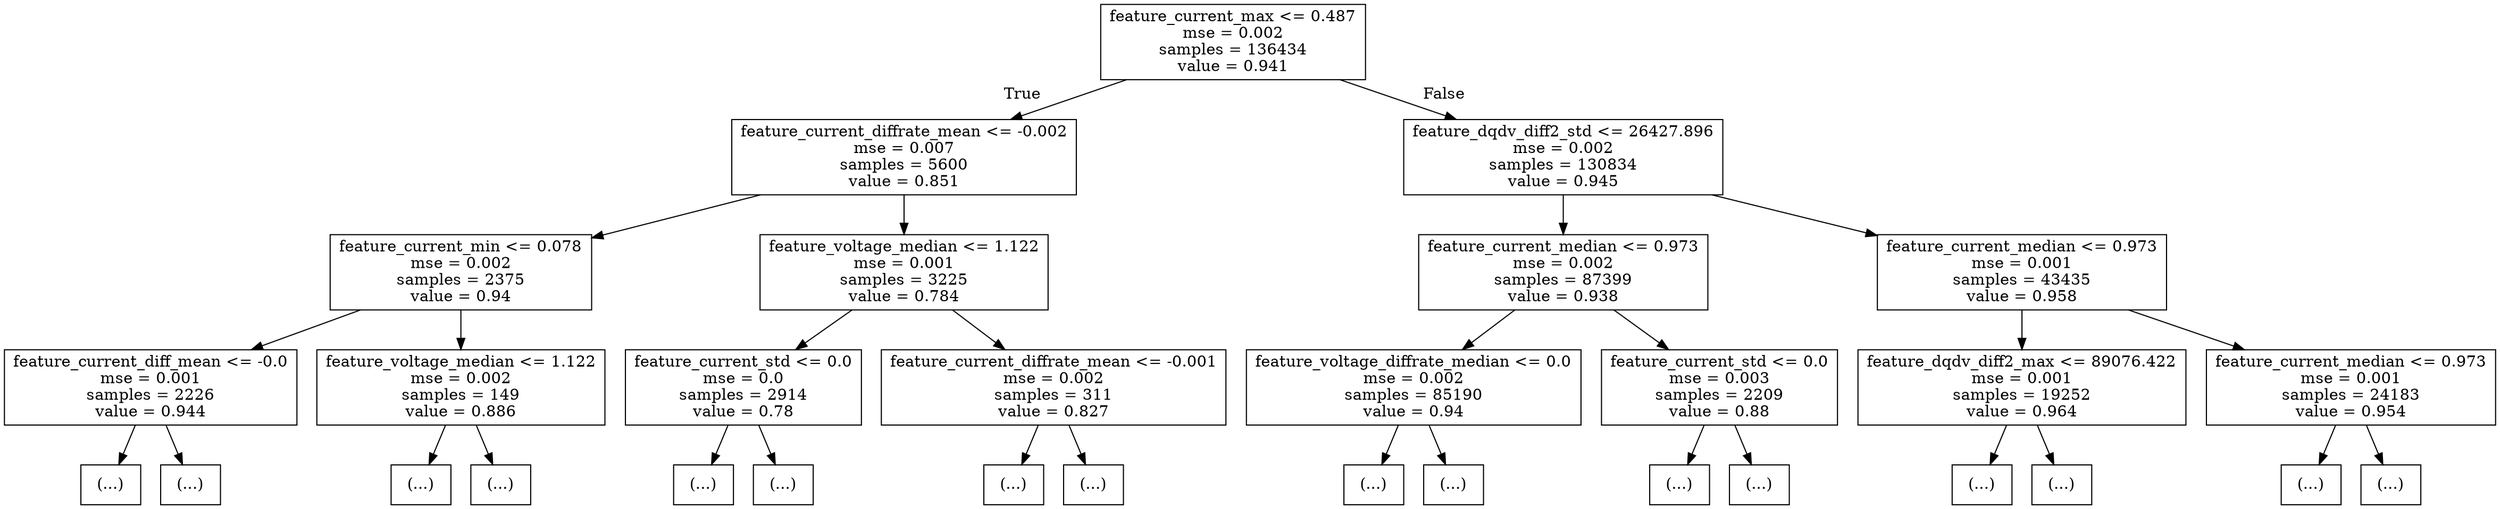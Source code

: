 digraph Tree {
node [shape=box] ;
0 [label="feature_current_max <= 0.487\nmse = 0.002\nsamples = 136434\nvalue = 0.941"] ;
1 [label="feature_current_diffrate_mean <= -0.002\nmse = 0.007\nsamples = 5600\nvalue = 0.851"] ;
0 -> 1 [labeldistance=2.5, labelangle=45, headlabel="True"] ;
2 [label="feature_current_min <= 0.078\nmse = 0.002\nsamples = 2375\nvalue = 0.94"] ;
1 -> 2 ;
3 [label="feature_current_diff_mean <= -0.0\nmse = 0.001\nsamples = 2226\nvalue = 0.944"] ;
2 -> 3 ;
4 [label="(...)"] ;
3 -> 4 ;
2729 [label="(...)"] ;
3 -> 2729 ;
2904 [label="feature_voltage_median <= 1.122\nmse = 0.002\nsamples = 149\nvalue = 0.886"] ;
2 -> 2904 ;
2905 [label="(...)"] ;
2904 -> 2905 ;
2910 [label="(...)"] ;
2904 -> 2910 ;
3129 [label="feature_voltage_median <= 1.122\nmse = 0.001\nsamples = 3225\nvalue = 0.784"] ;
1 -> 3129 ;
3130 [label="feature_current_std <= 0.0\nmse = 0.0\nsamples = 2914\nvalue = 0.78"] ;
3129 -> 3130 ;
3131 [label="(...)"] ;
3130 -> 3131 ;
3516 [label="(...)"] ;
3130 -> 3516 ;
5001 [label="feature_current_diffrate_mean <= -0.001\nmse = 0.002\nsamples = 311\nvalue = 0.827"] ;
3129 -> 5001 ;
5002 [label="(...)"] ;
5001 -> 5002 ;
5339 [label="(...)"] ;
5001 -> 5339 ;
5422 [label="feature_dqdv_diff2_std <= 26427.896\nmse = 0.002\nsamples = 130834\nvalue = 0.945"] ;
0 -> 5422 [labeldistance=2.5, labelangle=-45, headlabel="False"] ;
5423 [label="feature_current_median <= 0.973\nmse = 0.002\nsamples = 87399\nvalue = 0.938"] ;
5422 -> 5423 ;
5424 [label="feature_voltage_diffrate_median <= 0.0\nmse = 0.002\nsamples = 85190\nvalue = 0.94"] ;
5423 -> 5424 ;
5425 [label="(...)"] ;
5424 -> 5425 ;
80502 [label="(...)"] ;
5424 -> 80502 ;
80503 [label="feature_current_std <= 0.0\nmse = 0.003\nsamples = 2209\nvalue = 0.88"] ;
5423 -> 80503 ;
80504 [label="(...)"] ;
80503 -> 80504 ;
81617 [label="(...)"] ;
80503 -> 81617 ;
82612 [label="feature_current_median <= 0.973\nmse = 0.001\nsamples = 43435\nvalue = 0.958"] ;
5422 -> 82612 ;
82613 [label="feature_dqdv_diff2_max <= 89076.422\nmse = 0.001\nsamples = 19252\nvalue = 0.964"] ;
82612 -> 82613 ;
82614 [label="(...)"] ;
82613 -> 82614 ;
92629 [label="(...)"] ;
82613 -> 92629 ;
101548 [label="feature_current_median <= 0.973\nmse = 0.001\nsamples = 24183\nvalue = 0.954"] ;
82612 -> 101548 ;
101549 [label="(...)"] ;
101548 -> 101549 ;
112906 [label="(...)"] ;
101548 -> 112906 ;
}